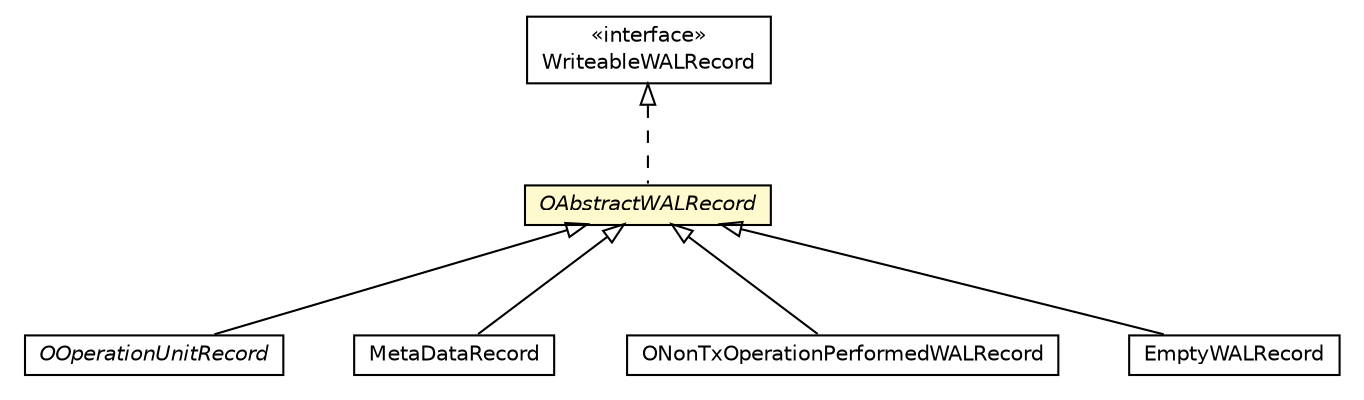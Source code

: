 #!/usr/local/bin/dot
#
# Class diagram 
# Generated by UMLGraph version R5_6-24-gf6e263 (http://www.umlgraph.org/)
#

digraph G {
	edge [fontname="Helvetica",fontsize=10,labelfontname="Helvetica",labelfontsize=10];
	node [fontname="Helvetica",fontsize=10,shape=plaintext];
	nodesep=0.25;
	ranksep=0.5;
	// com.orientechnologies.orient.core.storage.impl.local.paginated.wal.OOperationUnitRecord
	c1458787 [label=<<table title="com.orientechnologies.orient.core.storage.impl.local.paginated.wal.OOperationUnitRecord" border="0" cellborder="1" cellspacing="0" cellpadding="2" port="p" href="./OOperationUnitRecord.html">
		<tr><td><table border="0" cellspacing="0" cellpadding="1">
<tr><td align="center" balign="center"><font face="Helvetica-Oblique"> OOperationUnitRecord </font></td></tr>
		</table></td></tr>
		</table>>, URL="./OOperationUnitRecord.html", fontname="Helvetica", fontcolor="black", fontsize=10.0];
	// com.orientechnologies.orient.core.storage.impl.local.paginated.wal.MetaDataRecord
	c1458806 [label=<<table title="com.orientechnologies.orient.core.storage.impl.local.paginated.wal.MetaDataRecord" border="0" cellborder="1" cellspacing="0" cellpadding="2" port="p" href="./MetaDataRecord.html">
		<tr><td><table border="0" cellspacing="0" cellpadding="1">
<tr><td align="center" balign="center"> MetaDataRecord </td></tr>
		</table></td></tr>
		</table>>, URL="./MetaDataRecord.html", fontname="Helvetica", fontcolor="black", fontsize=10.0];
	// com.orientechnologies.orient.core.storage.impl.local.paginated.wal.ONonTxOperationPerformedWALRecord
	c1458809 [label=<<table title="com.orientechnologies.orient.core.storage.impl.local.paginated.wal.ONonTxOperationPerformedWALRecord" border="0" cellborder="1" cellspacing="0" cellpadding="2" port="p" href="./ONonTxOperationPerformedWALRecord.html">
		<tr><td><table border="0" cellspacing="0" cellpadding="1">
<tr><td align="center" balign="center"> ONonTxOperationPerformedWALRecord </td></tr>
		</table></td></tr>
		</table>>, URL="./ONonTxOperationPerformedWALRecord.html", fontname="Helvetica", fontcolor="black", fontsize=10.0];
	// com.orientechnologies.orient.core.storage.impl.local.paginated.wal.OAbstractWALRecord
	c1458812 [label=<<table title="com.orientechnologies.orient.core.storage.impl.local.paginated.wal.OAbstractWALRecord" border="0" cellborder="1" cellspacing="0" cellpadding="2" port="p" bgcolor="lemonChiffon" href="./OAbstractWALRecord.html">
		<tr><td><table border="0" cellspacing="0" cellpadding="1">
<tr><td align="center" balign="center"><font face="Helvetica-Oblique"> OAbstractWALRecord </font></td></tr>
		</table></td></tr>
		</table>>, URL="./OAbstractWALRecord.html", fontname="Helvetica", fontcolor="black", fontsize=10.0];
	// com.orientechnologies.orient.core.storage.impl.local.paginated.wal.common.EmptyWALRecord
	c1458822 [label=<<table title="com.orientechnologies.orient.core.storage.impl.local.paginated.wal.common.EmptyWALRecord" border="0" cellborder="1" cellspacing="0" cellpadding="2" port="p" href="./common/EmptyWALRecord.html">
		<tr><td><table border="0" cellspacing="0" cellpadding="1">
<tr><td align="center" balign="center"> EmptyWALRecord </td></tr>
		</table></td></tr>
		</table>>, URL="./common/EmptyWALRecord.html", fontname="Helvetica", fontcolor="black", fontsize=10.0];
	// com.orientechnologies.orient.core.storage.impl.local.paginated.wal.common.WriteableWALRecord
	c1458824 [label=<<table title="com.orientechnologies.orient.core.storage.impl.local.paginated.wal.common.WriteableWALRecord" border="0" cellborder="1" cellspacing="0" cellpadding="2" port="p" href="./common/WriteableWALRecord.html">
		<tr><td><table border="0" cellspacing="0" cellpadding="1">
<tr><td align="center" balign="center"> &#171;interface&#187; </td></tr>
<tr><td align="center" balign="center"> WriteableWALRecord </td></tr>
		</table></td></tr>
		</table>>, URL="./common/WriteableWALRecord.html", fontname="Helvetica", fontcolor="black", fontsize=10.0];
	//com.orientechnologies.orient.core.storage.impl.local.paginated.wal.OOperationUnitRecord extends com.orientechnologies.orient.core.storage.impl.local.paginated.wal.OAbstractWALRecord
	c1458812:p -> c1458787:p [dir=back,arrowtail=empty];
	//com.orientechnologies.orient.core.storage.impl.local.paginated.wal.MetaDataRecord extends com.orientechnologies.orient.core.storage.impl.local.paginated.wal.OAbstractWALRecord
	c1458812:p -> c1458806:p [dir=back,arrowtail=empty];
	//com.orientechnologies.orient.core.storage.impl.local.paginated.wal.ONonTxOperationPerformedWALRecord extends com.orientechnologies.orient.core.storage.impl.local.paginated.wal.OAbstractWALRecord
	c1458812:p -> c1458809:p [dir=back,arrowtail=empty];
	//com.orientechnologies.orient.core.storage.impl.local.paginated.wal.OAbstractWALRecord implements com.orientechnologies.orient.core.storage.impl.local.paginated.wal.common.WriteableWALRecord
	c1458824:p -> c1458812:p [dir=back,arrowtail=empty,style=dashed];
	//com.orientechnologies.orient.core.storage.impl.local.paginated.wal.common.EmptyWALRecord extends com.orientechnologies.orient.core.storage.impl.local.paginated.wal.OAbstractWALRecord
	c1458812:p -> c1458822:p [dir=back,arrowtail=empty];
}

